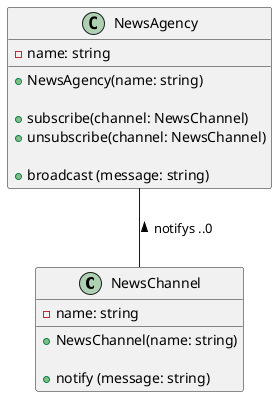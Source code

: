 @startuml Observer-Part-1

    class NewsChannel{

        -name: string

        + NewsChannel(name: string)

        + notify (message: string)

    }

    class NewsAgency{

            -name: string

            + NewsAgency(name: string)

            + subscribe(channel: NewsChannel)
            + unsubscribe(channel: NewsChannel)

            + broadcast (message: string)

        }

    NewsAgency -- NewsChannel : < notifys ..0

@enduml